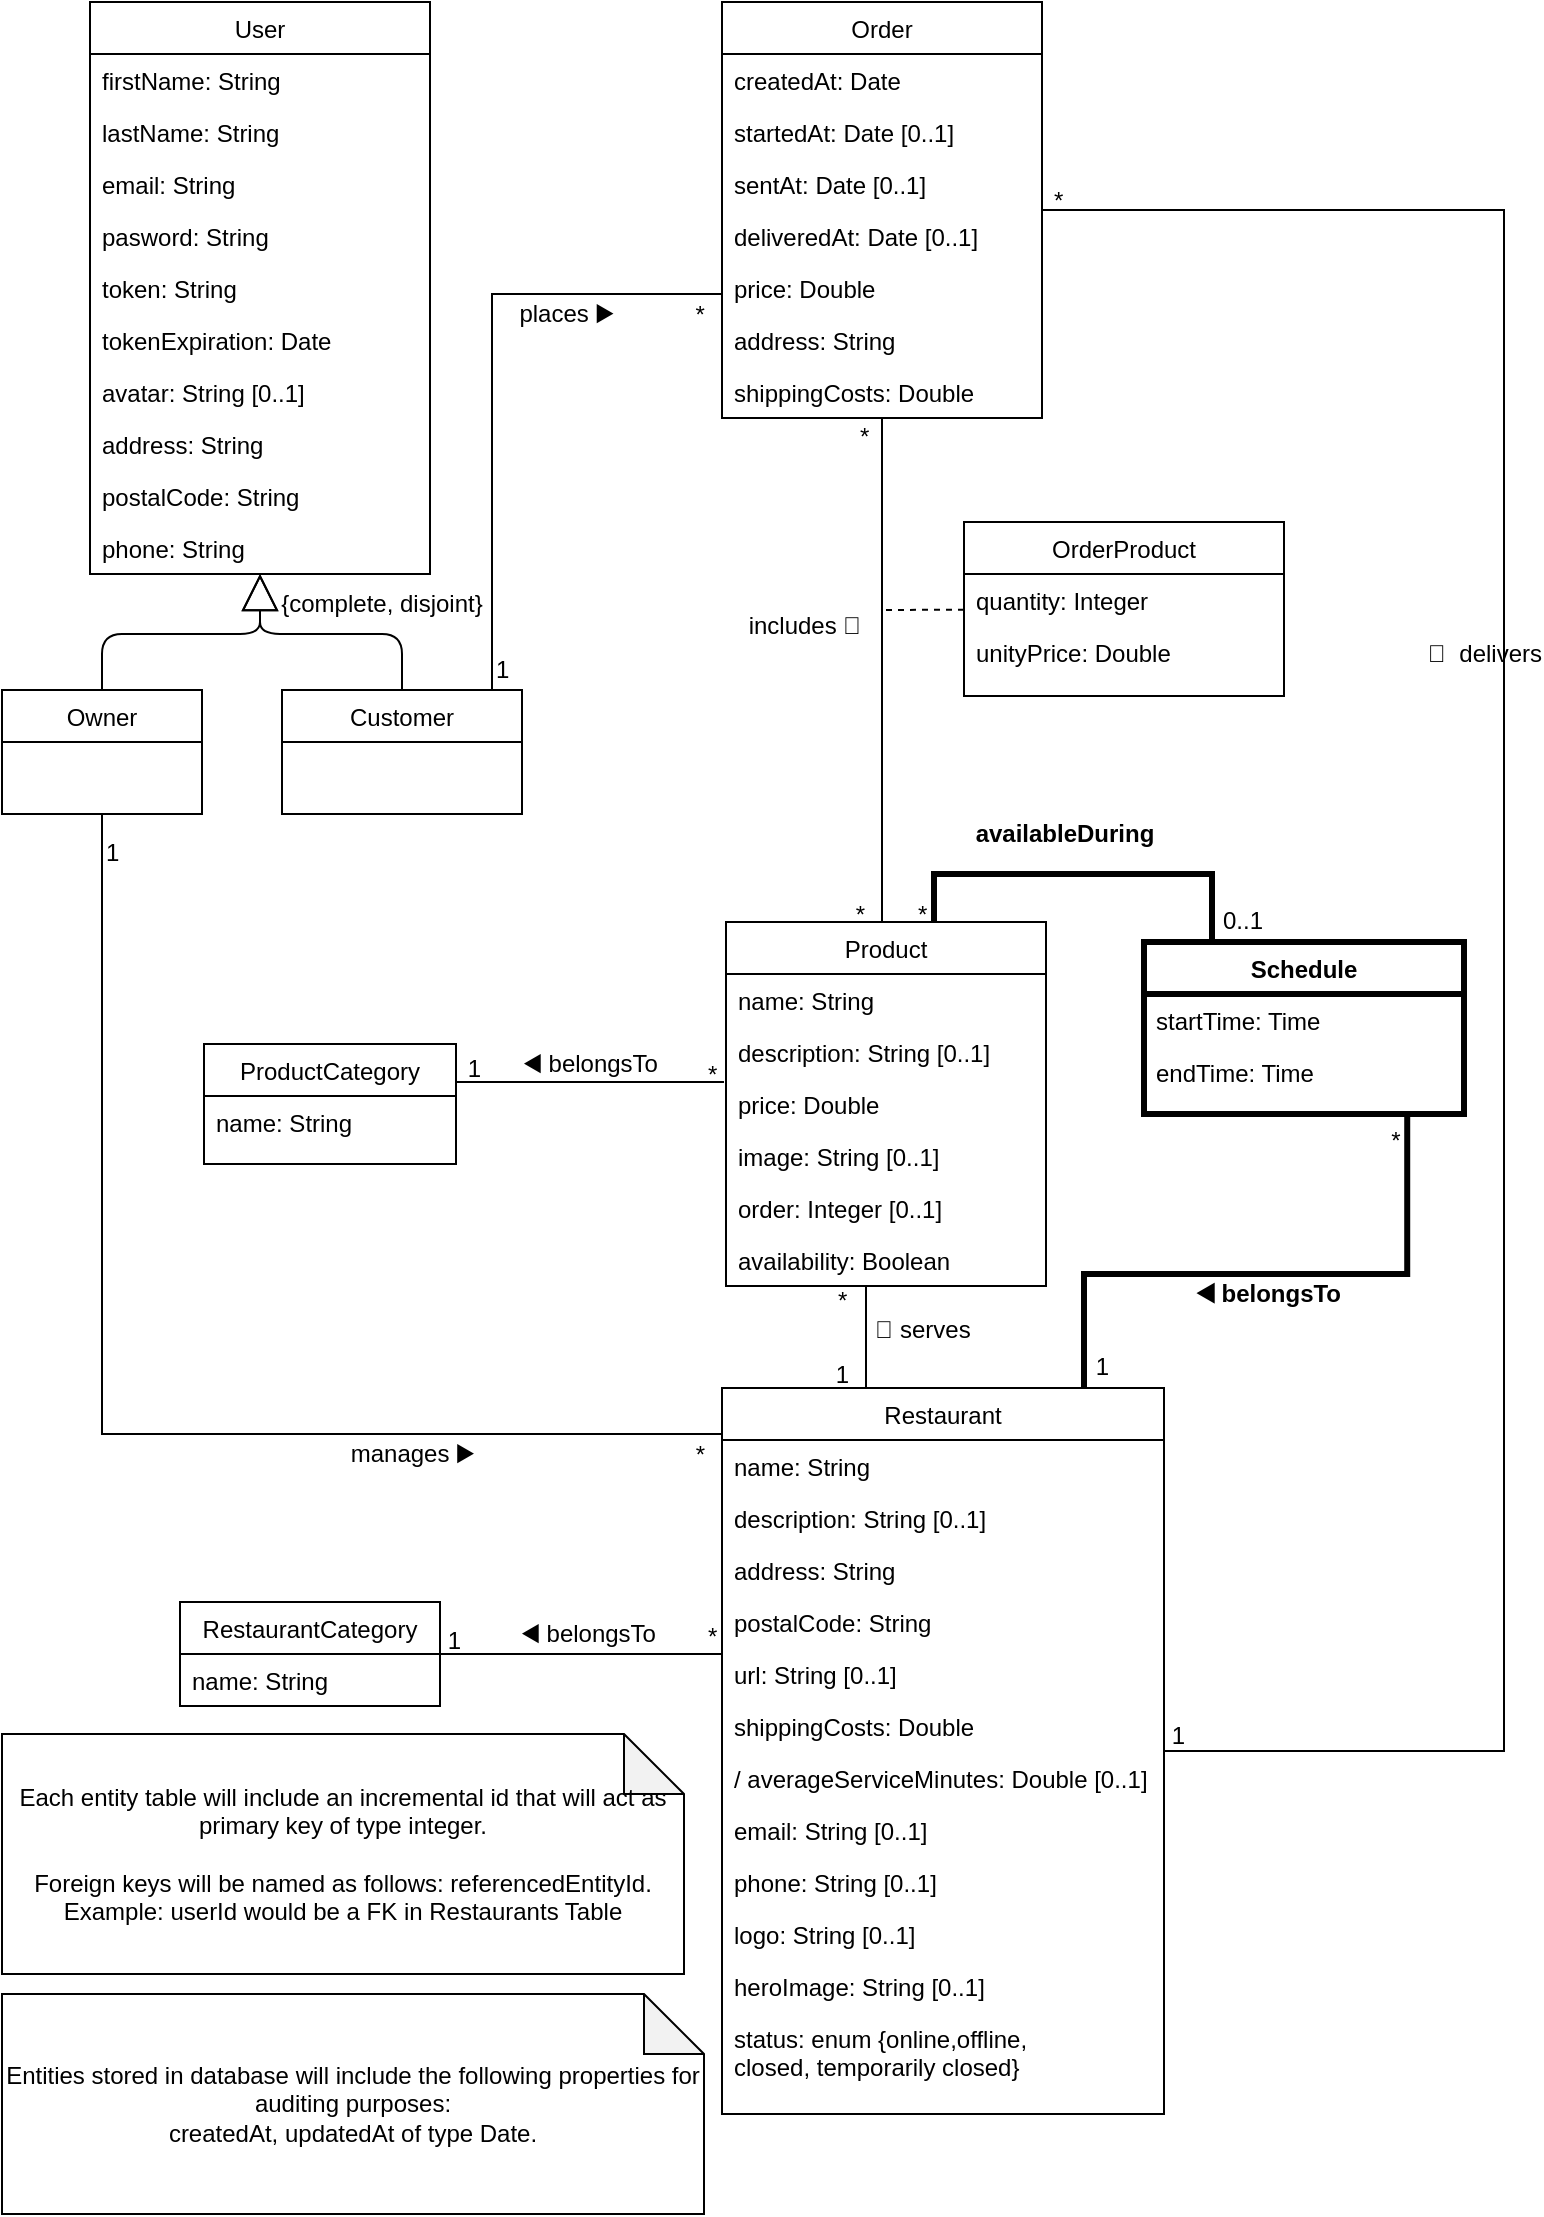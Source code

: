 <mxfile version="24.8.3">
  <diagram id="C5RBs43oDa-KdzZeNtuy" name="Page-1">
    <mxGraphModel dx="1194" dy="528" grid="1" gridSize="10" guides="1" tooltips="1" connect="1" arrows="1" fold="1" page="1" pageScale="1" pageWidth="827" pageHeight="1169" math="0" shadow="0">
      <root>
        <mxCell id="WIyWlLk6GJQsqaUBKTNV-0" />
        <mxCell id="WIyWlLk6GJQsqaUBKTNV-1" parent="WIyWlLk6GJQsqaUBKTNV-0" />
        <mxCell id="zkfFHV4jXpPFQw0GAbJ--0" value="User" style="swimlane;fontStyle=0;align=center;verticalAlign=top;childLayout=stackLayout;horizontal=1;startSize=26;horizontalStack=0;resizeParent=1;resizeLast=0;collapsible=1;marginBottom=0;rounded=0;shadow=0;strokeWidth=1;" parent="WIyWlLk6GJQsqaUBKTNV-1" vertex="1">
          <mxGeometry x="83" y="54" width="170" height="286" as="geometry">
            <mxRectangle x="230" y="140" width="160" height="26" as="alternateBounds" />
          </mxGeometry>
        </mxCell>
        <mxCell id="zkfFHV4jXpPFQw0GAbJ--1" value="firstName: String" style="text;align=left;verticalAlign=top;spacingLeft=4;spacingRight=4;overflow=hidden;rotatable=0;points=[[0,0.5],[1,0.5]];portConstraint=eastwest;" parent="zkfFHV4jXpPFQw0GAbJ--0" vertex="1">
          <mxGeometry y="26" width="170" height="26" as="geometry" />
        </mxCell>
        <mxCell id="zkfFHV4jXpPFQw0GAbJ--2" value="lastName: String" style="text;align=left;verticalAlign=top;spacingLeft=4;spacingRight=4;overflow=hidden;rotatable=0;points=[[0,0.5],[1,0.5]];portConstraint=eastwest;rounded=0;shadow=0;html=0;" parent="zkfFHV4jXpPFQw0GAbJ--0" vertex="1">
          <mxGeometry y="52" width="170" height="26" as="geometry" />
        </mxCell>
        <mxCell id="zkfFHV4jXpPFQw0GAbJ--3" value="email: String" style="text;align=left;verticalAlign=top;spacingLeft=4;spacingRight=4;overflow=hidden;rotatable=0;points=[[0,0.5],[1,0.5]];portConstraint=eastwest;rounded=0;shadow=0;html=0;" parent="zkfFHV4jXpPFQw0GAbJ--0" vertex="1">
          <mxGeometry y="78" width="170" height="26" as="geometry" />
        </mxCell>
        <mxCell id="6q8JbHnt4U3JNs2qN46o-12" value="pasword: String" style="text;align=left;verticalAlign=top;spacingLeft=4;spacingRight=4;overflow=hidden;rotatable=0;points=[[0,0.5],[1,0.5]];portConstraint=eastwest;rounded=0;shadow=0;html=0;" parent="zkfFHV4jXpPFQw0GAbJ--0" vertex="1">
          <mxGeometry y="104" width="170" height="26" as="geometry" />
        </mxCell>
        <mxCell id="6q8JbHnt4U3JNs2qN46o-13" value="token: String" style="text;align=left;verticalAlign=top;spacingLeft=4;spacingRight=4;overflow=hidden;rotatable=0;points=[[0,0.5],[1,0.5]];portConstraint=eastwest;rounded=0;shadow=0;html=0;" parent="zkfFHV4jXpPFQw0GAbJ--0" vertex="1">
          <mxGeometry y="130" width="170" height="26" as="geometry" />
        </mxCell>
        <mxCell id="6q8JbHnt4U3JNs2qN46o-14" value="tokenExpiration: Date" style="text;align=left;verticalAlign=top;spacingLeft=4;spacingRight=4;overflow=hidden;rotatable=0;points=[[0,0.5],[1,0.5]];portConstraint=eastwest;rounded=0;shadow=0;html=0;" parent="zkfFHV4jXpPFQw0GAbJ--0" vertex="1">
          <mxGeometry y="156" width="170" height="26" as="geometry" />
        </mxCell>
        <mxCell id="6q8JbHnt4U3JNs2qN46o-21" value="avatar: String [0..1]" style="text;align=left;verticalAlign=top;spacingLeft=4;spacingRight=4;overflow=hidden;rotatable=0;points=[[0,0.5],[1,0.5]];portConstraint=eastwest;rounded=0;shadow=0;html=0;" parent="zkfFHV4jXpPFQw0GAbJ--0" vertex="1">
          <mxGeometry y="182" width="170" height="26" as="geometry" />
        </mxCell>
        <mxCell id="x9vcFJumMejdOF8a8bEx-2" value="address: String" style="text;align=left;verticalAlign=top;spacingLeft=4;spacingRight=4;overflow=hidden;rotatable=0;points=[[0,0.5],[1,0.5]];portConstraint=eastwest;rounded=0;shadow=0;html=0;" parent="zkfFHV4jXpPFQw0GAbJ--0" vertex="1">
          <mxGeometry y="208" width="170" height="26" as="geometry" />
        </mxCell>
        <mxCell id="x9vcFJumMejdOF8a8bEx-3" value="postalCode: String" style="text;align=left;verticalAlign=top;spacingLeft=4;spacingRight=4;overflow=hidden;rotatable=0;points=[[0,0.5],[1,0.5]];portConstraint=eastwest;rounded=0;shadow=0;html=0;" parent="zkfFHV4jXpPFQw0GAbJ--0" vertex="1">
          <mxGeometry y="234" width="170" height="26" as="geometry" />
        </mxCell>
        <mxCell id="x9vcFJumMejdOF8a8bEx-4" value="phone: String" style="text;align=left;verticalAlign=top;spacingLeft=4;spacingRight=4;overflow=hidden;rotatable=0;points=[[0,0.5],[1,0.5]];portConstraint=eastwest;rounded=0;shadow=0;html=0;" parent="zkfFHV4jXpPFQw0GAbJ--0" vertex="1">
          <mxGeometry y="260" width="170" height="26" as="geometry" />
        </mxCell>
        <mxCell id="zkfFHV4jXpPFQw0GAbJ--6" value="Restaurant" style="swimlane;fontStyle=0;align=center;verticalAlign=top;childLayout=stackLayout;horizontal=1;startSize=26;horizontalStack=0;resizeParent=1;resizeLast=0;collapsible=1;marginBottom=0;rounded=0;shadow=0;strokeWidth=1;" parent="WIyWlLk6GJQsqaUBKTNV-1" vertex="1">
          <mxGeometry x="399" y="747" width="221" height="363" as="geometry">
            <mxRectangle x="130" y="380" width="160" height="26" as="alternateBounds" />
          </mxGeometry>
        </mxCell>
        <mxCell id="zkfFHV4jXpPFQw0GAbJ--7" value="name: String" style="text;align=left;verticalAlign=top;spacingLeft=4;spacingRight=4;overflow=hidden;rotatable=0;points=[[0,0.5],[1,0.5]];portConstraint=eastwest;" parent="zkfFHV4jXpPFQw0GAbJ--6" vertex="1">
          <mxGeometry y="26" width="221" height="26" as="geometry" />
        </mxCell>
        <mxCell id="6q8JbHnt4U3JNs2qN46o-34" value="description: String [0..1]" style="text;align=left;verticalAlign=top;spacingLeft=4;spacingRight=4;overflow=hidden;rotatable=0;points=[[0,0.5],[1,0.5]];portConstraint=eastwest;" parent="zkfFHV4jXpPFQw0GAbJ--6" vertex="1">
          <mxGeometry y="52" width="221" height="26" as="geometry" />
        </mxCell>
        <mxCell id="6q8JbHnt4U3JNs2qN46o-33" value="address: String" style="text;align=left;verticalAlign=top;spacingLeft=4;spacingRight=4;overflow=hidden;rotatable=0;points=[[0,0.5],[1,0.5]];portConstraint=eastwest;" parent="zkfFHV4jXpPFQw0GAbJ--6" vertex="1">
          <mxGeometry y="78" width="221" height="26" as="geometry" />
        </mxCell>
        <mxCell id="6q8JbHnt4U3JNs2qN46o-32" value="postalCode: String" style="text;align=left;verticalAlign=top;spacingLeft=4;spacingRight=4;overflow=hidden;rotatable=0;points=[[0,0.5],[1,0.5]];portConstraint=eastwest;" parent="zkfFHV4jXpPFQw0GAbJ--6" vertex="1">
          <mxGeometry y="104" width="221" height="26" as="geometry" />
        </mxCell>
        <mxCell id="6q8JbHnt4U3JNs2qN46o-31" value="url: String [0..1]" style="text;align=left;verticalAlign=top;spacingLeft=4;spacingRight=4;overflow=hidden;rotatable=0;points=[[0,0.5],[1,0.5]];portConstraint=eastwest;" parent="zkfFHV4jXpPFQw0GAbJ--6" vertex="1">
          <mxGeometry y="130" width="221" height="26" as="geometry" />
        </mxCell>
        <mxCell id="6q8JbHnt4U3JNs2qN46o-30" value="shippingCosts: Double" style="text;align=left;verticalAlign=top;spacingLeft=4;spacingRight=4;overflow=hidden;rotatable=0;points=[[0,0.5],[1,0.5]];portConstraint=eastwest;" parent="zkfFHV4jXpPFQw0GAbJ--6" vertex="1">
          <mxGeometry y="156" width="221" height="26" as="geometry" />
        </mxCell>
        <mxCell id="6q8JbHnt4U3JNs2qN46o-29" value="/ averageServiceMinutes: Double [0..1]" style="text;align=left;verticalAlign=top;spacingLeft=4;spacingRight=4;overflow=hidden;rotatable=0;points=[[0,0.5],[1,0.5]];portConstraint=eastwest;" parent="zkfFHV4jXpPFQw0GAbJ--6" vertex="1">
          <mxGeometry y="182" width="221" height="26" as="geometry" />
        </mxCell>
        <mxCell id="6q8JbHnt4U3JNs2qN46o-28" value="email: String [0..1]" style="text;align=left;verticalAlign=top;spacingLeft=4;spacingRight=4;overflow=hidden;rotatable=0;points=[[0,0.5],[1,0.5]];portConstraint=eastwest;" parent="zkfFHV4jXpPFQw0GAbJ--6" vertex="1">
          <mxGeometry y="208" width="221" height="26" as="geometry" />
        </mxCell>
        <mxCell id="6q8JbHnt4U3JNs2qN46o-27" value="phone: String [0..1]" style="text;align=left;verticalAlign=top;spacingLeft=4;spacingRight=4;overflow=hidden;rotatable=0;points=[[0,0.5],[1,0.5]];portConstraint=eastwest;" parent="zkfFHV4jXpPFQw0GAbJ--6" vertex="1">
          <mxGeometry y="234" width="221" height="26" as="geometry" />
        </mxCell>
        <mxCell id="6q8JbHnt4U3JNs2qN46o-26" value="logo: String [0..1]" style="text;align=left;verticalAlign=top;spacingLeft=4;spacingRight=4;overflow=hidden;rotatable=0;points=[[0,0.5],[1,0.5]];portConstraint=eastwest;" parent="zkfFHV4jXpPFQw0GAbJ--6" vertex="1">
          <mxGeometry y="260" width="221" height="26" as="geometry" />
        </mxCell>
        <mxCell id="6q8JbHnt4U3JNs2qN46o-40" value="heroImage: String [0..1]" style="text;align=left;verticalAlign=top;spacingLeft=4;spacingRight=4;overflow=hidden;rotatable=0;points=[[0,0.5],[1,0.5]];portConstraint=eastwest;" parent="zkfFHV4jXpPFQw0GAbJ--6" vertex="1">
          <mxGeometry y="286" width="221" height="26" as="geometry" />
        </mxCell>
        <mxCell id="6q8JbHnt4U3JNs2qN46o-39" value="status: enum {online,offline,&#xa;closed, temporarily closed}" style="text;align=left;verticalAlign=top;spacingLeft=4;spacingRight=4;overflow=hidden;rotatable=0;points=[[0,0.5],[1,0.5]];portConstraint=eastwest;" parent="zkfFHV4jXpPFQw0GAbJ--6" vertex="1">
          <mxGeometry y="312" width="221" height="38" as="geometry" />
        </mxCell>
        <mxCell id="zkfFHV4jXpPFQw0GAbJ--13" value="Product" style="swimlane;fontStyle=0;align=center;verticalAlign=top;childLayout=stackLayout;horizontal=1;startSize=26;horizontalStack=0;resizeParent=1;resizeLast=0;collapsible=1;marginBottom=0;rounded=0;shadow=0;strokeWidth=1;" parent="WIyWlLk6GJQsqaUBKTNV-1" vertex="1">
          <mxGeometry x="401" y="514" width="160" height="182" as="geometry">
            <mxRectangle x="340" y="380" width="170" height="26" as="alternateBounds" />
          </mxGeometry>
        </mxCell>
        <mxCell id="zkfFHV4jXpPFQw0GAbJ--14" value="name: String" style="text;align=left;verticalAlign=top;spacingLeft=4;spacingRight=4;overflow=hidden;rotatable=0;points=[[0,0.5],[1,0.5]];portConstraint=eastwest;" parent="zkfFHV4jXpPFQw0GAbJ--13" vertex="1">
          <mxGeometry y="26" width="160" height="26" as="geometry" />
        </mxCell>
        <mxCell id="6q8JbHnt4U3JNs2qN46o-46" value="description: String [0..1]" style="text;align=left;verticalAlign=top;spacingLeft=4;spacingRight=4;overflow=hidden;rotatable=0;points=[[0,0.5],[1,0.5]];portConstraint=eastwest;" parent="zkfFHV4jXpPFQw0GAbJ--13" vertex="1">
          <mxGeometry y="52" width="160" height="26" as="geometry" />
        </mxCell>
        <mxCell id="6q8JbHnt4U3JNs2qN46o-45" value="price: Double" style="text;align=left;verticalAlign=top;spacingLeft=4;spacingRight=4;overflow=hidden;rotatable=0;points=[[0,0.5],[1,0.5]];portConstraint=eastwest;" parent="zkfFHV4jXpPFQw0GAbJ--13" vertex="1">
          <mxGeometry y="78" width="160" height="26" as="geometry" />
        </mxCell>
        <mxCell id="6q8JbHnt4U3JNs2qN46o-44" value="image: String [0..1]" style="text;align=left;verticalAlign=top;spacingLeft=4;spacingRight=4;overflow=hidden;rotatable=0;points=[[0,0.5],[1,0.5]];portConstraint=eastwest;" parent="zkfFHV4jXpPFQw0GAbJ--13" vertex="1">
          <mxGeometry y="104" width="160" height="26" as="geometry" />
        </mxCell>
        <mxCell id="6q8JbHnt4U3JNs2qN46o-43" value="order: Integer [0..1]" style="text;align=left;verticalAlign=top;spacingLeft=4;spacingRight=4;overflow=hidden;rotatable=0;points=[[0,0.5],[1,0.5]];portConstraint=eastwest;" parent="zkfFHV4jXpPFQw0GAbJ--13" vertex="1">
          <mxGeometry y="130" width="160" height="26" as="geometry" />
        </mxCell>
        <mxCell id="6q8JbHnt4U3JNs2qN46o-42" value="availability: Boolean" style="text;align=left;verticalAlign=top;spacingLeft=4;spacingRight=4;overflow=hidden;rotatable=0;points=[[0,0.5],[1,0.5]];portConstraint=eastwest;" parent="zkfFHV4jXpPFQw0GAbJ--13" vertex="1">
          <mxGeometry y="156" width="160" height="26" as="geometry" />
        </mxCell>
        <mxCell id="zkfFHV4jXpPFQw0GAbJ--17" value="Order" style="swimlane;fontStyle=0;align=center;verticalAlign=top;childLayout=stackLayout;horizontal=1;startSize=26;horizontalStack=0;resizeParent=1;resizeLast=0;collapsible=1;marginBottom=0;rounded=0;shadow=0;strokeWidth=1;" parent="WIyWlLk6GJQsqaUBKTNV-1" vertex="1">
          <mxGeometry x="399" y="54" width="160" height="208" as="geometry">
            <mxRectangle x="550" y="140" width="160" height="26" as="alternateBounds" />
          </mxGeometry>
        </mxCell>
        <mxCell id="zkfFHV4jXpPFQw0GAbJ--18" value="createdAt: Date" style="text;align=left;verticalAlign=top;spacingLeft=4;spacingRight=4;overflow=hidden;rotatable=0;points=[[0,0.5],[1,0.5]];portConstraint=eastwest;" parent="zkfFHV4jXpPFQw0GAbJ--17" vertex="1">
          <mxGeometry y="26" width="160" height="26" as="geometry" />
        </mxCell>
        <mxCell id="x9vcFJumMejdOF8a8bEx-6" value="startedAt: Date [0..1]" style="text;align=left;verticalAlign=top;spacingLeft=4;spacingRight=4;overflow=hidden;rotatable=0;points=[[0,0.5],[1,0.5]];portConstraint=eastwest;" parent="zkfFHV4jXpPFQw0GAbJ--17" vertex="1">
          <mxGeometry y="52" width="160" height="26" as="geometry" />
        </mxCell>
        <mxCell id="zkfFHV4jXpPFQw0GAbJ--19" value="sentAt: Date [0..1]" style="text;align=left;verticalAlign=top;spacingLeft=4;spacingRight=4;overflow=hidden;rotatable=0;points=[[0,0.5],[1,0.5]];portConstraint=eastwest;rounded=0;shadow=0;html=0;" parent="zkfFHV4jXpPFQw0GAbJ--17" vertex="1">
          <mxGeometry y="78" width="160" height="26" as="geometry" />
        </mxCell>
        <mxCell id="zkfFHV4jXpPFQw0GAbJ--20" value="deliveredAt: Date [0..1]" style="text;align=left;verticalAlign=top;spacingLeft=4;spacingRight=4;overflow=hidden;rotatable=0;points=[[0,0.5],[1,0.5]];portConstraint=eastwest;rounded=0;shadow=0;html=0;" parent="zkfFHV4jXpPFQw0GAbJ--17" vertex="1">
          <mxGeometry y="104" width="160" height="26" as="geometry" />
        </mxCell>
        <mxCell id="zkfFHV4jXpPFQw0GAbJ--21" value="price: Double" style="text;align=left;verticalAlign=top;spacingLeft=4;spacingRight=4;overflow=hidden;rotatable=0;points=[[0,0.5],[1,0.5]];portConstraint=eastwest;rounded=0;shadow=0;html=0;" parent="zkfFHV4jXpPFQw0GAbJ--17" vertex="1">
          <mxGeometry y="130" width="160" height="26" as="geometry" />
        </mxCell>
        <mxCell id="zkfFHV4jXpPFQw0GAbJ--22" value="address: String" style="text;align=left;verticalAlign=top;spacingLeft=4;spacingRight=4;overflow=hidden;rotatable=0;points=[[0,0.5],[1,0.5]];portConstraint=eastwest;rounded=0;shadow=0;html=0;" parent="zkfFHV4jXpPFQw0GAbJ--17" vertex="1">
          <mxGeometry y="156" width="160" height="26" as="geometry" />
        </mxCell>
        <mxCell id="6q8JbHnt4U3JNs2qN46o-47" value="shippingCosts: Double" style="text;align=left;verticalAlign=top;spacingLeft=4;spacingRight=4;overflow=hidden;rotatable=0;points=[[0,0.5],[1,0.5]];portConstraint=eastwest;rounded=0;shadow=0;html=0;" parent="zkfFHV4jXpPFQw0GAbJ--17" vertex="1">
          <mxGeometry y="182" width="160" height="26" as="geometry" />
        </mxCell>
        <mxCell id="zkfFHV4jXpPFQw0GAbJ--26" value="" style="endArrow=none;shadow=0;strokeWidth=1;rounded=0;endFill=0;edgeStyle=elbowEdgeStyle;elbow=vertical;exitX=0.875;exitY=-0.007;exitDx=0;exitDy=0;exitPerimeter=0;" parent="WIyWlLk6GJQsqaUBKTNV-1" source="6q8JbHnt4U3JNs2qN46o-23" target="zkfFHV4jXpPFQw0GAbJ--17" edge="1">
          <mxGeometry x="0.5" y="41" relative="1" as="geometry">
            <mxPoint x="430" y="226" as="sourcePoint" />
            <mxPoint x="590" y="226" as="targetPoint" />
            <mxPoint x="-40" y="32" as="offset" />
            <Array as="points">
              <mxPoint x="350" y="200" />
              <mxPoint x="540" y="284" />
              <mxPoint x="500" y="384" />
            </Array>
          </mxGeometry>
        </mxCell>
        <mxCell id="zkfFHV4jXpPFQw0GAbJ--27" value="1" style="resizable=0;align=left;verticalAlign=bottom;labelBackgroundColor=none;fontSize=12;" parent="zkfFHV4jXpPFQw0GAbJ--26" connectable="0" vertex="1">
          <mxGeometry x="-1" relative="1" as="geometry">
            <mxPoint y="-1" as="offset" />
          </mxGeometry>
        </mxCell>
        <mxCell id="zkfFHV4jXpPFQw0GAbJ--28" value="*" style="resizable=0;align=right;verticalAlign=bottom;labelBackgroundColor=none;fontSize=12;" parent="zkfFHV4jXpPFQw0GAbJ--26" connectable="0" vertex="1">
          <mxGeometry x="1" relative="1" as="geometry">
            <mxPoint x="-7" y="19" as="offset" />
          </mxGeometry>
        </mxCell>
        <mxCell id="zkfFHV4jXpPFQw0GAbJ--29" value="places ▶️" style="text;html=1;resizable=0;points=[];;align=center;verticalAlign=middle;labelBackgroundColor=none;rounded=0;shadow=0;strokeWidth=1;fontSize=12;" parent="zkfFHV4jXpPFQw0GAbJ--26" vertex="1" connectable="0">
          <mxGeometry x="0.5" y="49" relative="1" as="geometry">
            <mxPoint y="59" as="offset" />
          </mxGeometry>
        </mxCell>
        <mxCell id="6q8JbHnt4U3JNs2qN46o-0" value="RestaurantCategory" style="swimlane;fontStyle=0;align=center;verticalAlign=top;childLayout=stackLayout;horizontal=1;startSize=26;horizontalStack=0;resizeParent=1;resizeLast=0;collapsible=1;marginBottom=0;rounded=0;shadow=0;strokeWidth=1;" parent="WIyWlLk6GJQsqaUBKTNV-1" vertex="1">
          <mxGeometry x="128" y="854" width="130" height="52" as="geometry">
            <mxRectangle x="780" y="700" width="160" height="26" as="alternateBounds" />
          </mxGeometry>
        </mxCell>
        <mxCell id="6q8JbHnt4U3JNs2qN46o-1" value="name: String" style="text;align=left;verticalAlign=top;spacingLeft=4;spacingRight=4;overflow=hidden;rotatable=0;points=[[0,0.5],[1,0.5]];portConstraint=eastwest;" parent="6q8JbHnt4U3JNs2qN46o-0" vertex="1">
          <mxGeometry y="26" width="130" height="26" as="geometry" />
        </mxCell>
        <mxCell id="6q8JbHnt4U3JNs2qN46o-6" value="Owner" style="swimlane;fontStyle=0;align=center;verticalAlign=top;childLayout=stackLayout;horizontal=1;startSize=26;horizontalStack=0;resizeParent=1;resizeLast=0;collapsible=1;marginBottom=0;rounded=0;shadow=0;strokeWidth=1;" parent="WIyWlLk6GJQsqaUBKTNV-1" vertex="1">
          <mxGeometry x="39" y="398" width="100" height="62" as="geometry">
            <mxRectangle x="130" y="380" width="160" height="26" as="alternateBounds" />
          </mxGeometry>
        </mxCell>
        <mxCell id="6q8JbHnt4U3JNs2qN46o-22" value="" style="endArrow=block;endSize=16;endFill=0;html=1;entryX=0.5;entryY=1;entryDx=0;entryDy=0;exitX=0.5;exitY=0;exitDx=0;exitDy=0;" parent="WIyWlLk6GJQsqaUBKTNV-1" source="6q8JbHnt4U3JNs2qN46o-6" target="zkfFHV4jXpPFQw0GAbJ--0" edge="1">
          <mxGeometry x="0.324" y="-77" width="160" relative="1" as="geometry">
            <mxPoint x="228" y="414" as="sourcePoint" />
            <mxPoint x="613" y="614" as="targetPoint" />
            <mxPoint as="offset" />
            <Array as="points">
              <mxPoint x="89" y="370" />
              <mxPoint x="168" y="370" />
            </Array>
          </mxGeometry>
        </mxCell>
        <mxCell id="6q8JbHnt4U3JNs2qN46o-23" value="Customer" style="swimlane;fontStyle=0;align=center;verticalAlign=top;childLayout=stackLayout;horizontal=1;startSize=26;horizontalStack=0;resizeParent=1;resizeLast=0;collapsible=1;marginBottom=0;rounded=0;shadow=0;strokeWidth=1;" parent="WIyWlLk6GJQsqaUBKTNV-1" vertex="1">
          <mxGeometry x="179" y="398" width="120" height="62" as="geometry">
            <mxRectangle x="130" y="380" width="160" height="26" as="alternateBounds" />
          </mxGeometry>
        </mxCell>
        <mxCell id="6q8JbHnt4U3JNs2qN46o-25" value="" style="endArrow=block;endSize=16;endFill=0;html=1;exitX=0.5;exitY=0;exitDx=0;exitDy=0;" parent="WIyWlLk6GJQsqaUBKTNV-1" source="6q8JbHnt4U3JNs2qN46o-23" target="zkfFHV4jXpPFQw0GAbJ--0" edge="1">
          <mxGeometry x="0.324" y="-77" width="160" relative="1" as="geometry">
            <mxPoint x="319" y="364" as="sourcePoint" />
            <mxPoint x="227.182" y="264" as="targetPoint" />
            <mxPoint as="offset" />
            <Array as="points">
              <mxPoint x="239" y="370" />
              <mxPoint x="168" y="370" />
            </Array>
          </mxGeometry>
        </mxCell>
        <mxCell id="q-bYjabOSUYXS_6aIOuz-0" value="ProductCategory" style="swimlane;fontStyle=0;align=center;verticalAlign=top;childLayout=stackLayout;horizontal=1;startSize=26;horizontalStack=0;resizeParent=1;resizeLast=0;collapsible=1;marginBottom=0;rounded=0;shadow=0;strokeWidth=1;" parent="WIyWlLk6GJQsqaUBKTNV-1" vertex="1">
          <mxGeometry x="140" y="575" width="126" height="60" as="geometry">
            <mxRectangle x="130" y="380" width="160" height="26" as="alternateBounds" />
          </mxGeometry>
        </mxCell>
        <mxCell id="q-bYjabOSUYXS_6aIOuz-1" value="name: String" style="text;align=left;verticalAlign=top;spacingLeft=4;spacingRight=4;overflow=hidden;rotatable=0;points=[[0,0.5],[1,0.5]];portConstraint=eastwest;" parent="q-bYjabOSUYXS_6aIOuz-0" vertex="1">
          <mxGeometry y="26" width="126" height="26" as="geometry" />
        </mxCell>
        <mxCell id="q-bYjabOSUYXS_6aIOuz-2" value="" style="endArrow=none;shadow=0;strokeWidth=1;rounded=0;endFill=0;edgeStyle=elbowEdgeStyle;elbow=vertical;" parent="WIyWlLk6GJQsqaUBKTNV-1" source="zkfFHV4jXpPFQw0GAbJ--17" target="zkfFHV4jXpPFQw0GAbJ--13" edge="1">
          <mxGeometry x="0.5" y="41" relative="1" as="geometry">
            <mxPoint x="539" y="84" as="sourcePoint" />
            <mxPoint x="657" y="319" as="targetPoint" />
            <mxPoint x="-40" y="32" as="offset" />
            <Array as="points">
              <mxPoint x="469" y="254" />
              <mxPoint x="609" y="154" />
              <mxPoint x="599" y="104" />
              <mxPoint x="609" y="134" />
              <mxPoint x="629" y="154" />
              <mxPoint x="629" y="64" />
              <mxPoint x="599" y="419" />
            </Array>
          </mxGeometry>
        </mxCell>
        <mxCell id="q-bYjabOSUYXS_6aIOuz-3" value="*" style="resizable=0;align=left;verticalAlign=bottom;labelBackgroundColor=none;fontSize=12;" parent="q-bYjabOSUYXS_6aIOuz-2" connectable="0" vertex="1">
          <mxGeometry x="-1" relative="1" as="geometry">
            <mxPoint x="-13" y="18" as="offset" />
          </mxGeometry>
        </mxCell>
        <mxCell id="q-bYjabOSUYXS_6aIOuz-4" value="*" style="resizable=0;align=right;verticalAlign=bottom;labelBackgroundColor=none;fontSize=12;" parent="q-bYjabOSUYXS_6aIOuz-2" connectable="0" vertex="1">
          <mxGeometry x="1" relative="1" as="geometry">
            <mxPoint x="-7" y="5" as="offset" />
          </mxGeometry>
        </mxCell>
        <mxCell id="q-bYjabOSUYXS_6aIOuz-5" value="includes 🔽" style="text;html=1;resizable=0;points=[];;align=center;verticalAlign=middle;labelBackgroundColor=none;rounded=0;shadow=0;strokeWidth=1;fontSize=12;" parent="q-bYjabOSUYXS_6aIOuz-2" vertex="1" connectable="0">
          <mxGeometry x="0.5" y="49" relative="1" as="geometry">
            <mxPoint x="-88" y="-85" as="offset" />
          </mxGeometry>
        </mxCell>
        <mxCell id="q-bYjabOSUYXS_6aIOuz-6" value="" style="endArrow=none;dashed=1;html=1;rounded=0;" parent="WIyWlLk6GJQsqaUBKTNV-1" source="q-bYjabOSUYXS_6aIOuz-7" edge="1">
          <mxGeometry width="50" height="50" relative="1" as="geometry">
            <mxPoint x="629" y="354" as="sourcePoint" />
            <mxPoint x="480" y="358" as="targetPoint" />
          </mxGeometry>
        </mxCell>
        <mxCell id="q-bYjabOSUYXS_6aIOuz-7" value="OrderProduct" style="swimlane;fontStyle=0;align=center;verticalAlign=top;childLayout=stackLayout;horizontal=1;startSize=26;horizontalStack=0;resizeParent=1;resizeLast=0;collapsible=1;marginBottom=0;rounded=0;shadow=0;strokeWidth=1;" parent="WIyWlLk6GJQsqaUBKTNV-1" vertex="1">
          <mxGeometry x="520" y="314" width="160" height="87" as="geometry">
            <mxRectangle x="340" y="380" width="170" height="26" as="alternateBounds" />
          </mxGeometry>
        </mxCell>
        <mxCell id="q-bYjabOSUYXS_6aIOuz-8" value="quantity: Integer" style="text;align=left;verticalAlign=top;spacingLeft=4;spacingRight=4;overflow=hidden;rotatable=0;points=[[0,0.5],[1,0.5]];portConstraint=eastwest;" parent="q-bYjabOSUYXS_6aIOuz-7" vertex="1">
          <mxGeometry y="26" width="160" height="26" as="geometry" />
        </mxCell>
        <mxCell id="q-bYjabOSUYXS_6aIOuz-9" value="unityPrice: Double" style="text;align=left;verticalAlign=top;spacingLeft=4;spacingRight=4;overflow=hidden;rotatable=0;points=[[0,0.5],[1,0.5]];portConstraint=eastwest;" parent="q-bYjabOSUYXS_6aIOuz-7" vertex="1">
          <mxGeometry y="52" width="160" height="26" as="geometry" />
        </mxCell>
        <mxCell id="q-bYjabOSUYXS_6aIOuz-14" value="" style="endArrow=none;shadow=0;strokeWidth=1;rounded=0;endFill=0;edgeStyle=elbowEdgeStyle;elbow=vertical;" parent="WIyWlLk6GJQsqaUBKTNV-1" source="zkfFHV4jXpPFQw0GAbJ--13" target="zkfFHV4jXpPFQw0GAbJ--6" edge="1">
          <mxGeometry x="0.5" y="41" relative="1" as="geometry">
            <mxPoint x="801" y="747" as="sourcePoint" />
            <mxPoint x="929" y="527" as="targetPoint" />
            <mxPoint x="-40" y="32" as="offset" />
            <Array as="points">
              <mxPoint x="471" y="717" />
              <mxPoint x="851" y="447" />
              <mxPoint x="911" y="527" />
              <mxPoint x="871" y="627" />
            </Array>
          </mxGeometry>
        </mxCell>
        <mxCell id="q-bYjabOSUYXS_6aIOuz-15" value="*" style="resizable=0;align=left;verticalAlign=bottom;labelBackgroundColor=none;fontSize=12;" parent="q-bYjabOSUYXS_6aIOuz-14" connectable="0" vertex="1">
          <mxGeometry x="-1" relative="1" as="geometry">
            <mxPoint x="-16" y="16" as="offset" />
          </mxGeometry>
        </mxCell>
        <mxCell id="q-bYjabOSUYXS_6aIOuz-16" value="1" style="resizable=0;align=right;verticalAlign=bottom;labelBackgroundColor=none;fontSize=12;" parent="q-bYjabOSUYXS_6aIOuz-14" connectable="0" vertex="1">
          <mxGeometry x="1" relative="1" as="geometry">
            <mxPoint x="-7" y="2" as="offset" />
          </mxGeometry>
        </mxCell>
        <mxCell id="q-bYjabOSUYXS_6aIOuz-17" value="🔼 serves" style="text;html=1;resizable=0;points=[];;align=center;verticalAlign=middle;labelBackgroundColor=none;rounded=0;shadow=0;strokeWidth=1;fontSize=12;" parent="q-bYjabOSUYXS_6aIOuz-14" vertex="1" connectable="0">
          <mxGeometry x="0.5" y="49" relative="1" as="geometry">
            <mxPoint x="-21" y="-17" as="offset" />
          </mxGeometry>
        </mxCell>
        <mxCell id="q-bYjabOSUYXS_6aIOuz-18" value="" style="endArrow=none;shadow=0;strokeWidth=1;rounded=0;endFill=0;edgeStyle=elbowEdgeStyle;elbow=vertical;" parent="WIyWlLk6GJQsqaUBKTNV-1" source="zkfFHV4jXpPFQw0GAbJ--17" target="zkfFHV4jXpPFQw0GAbJ--6" edge="1">
          <mxGeometry x="0.5" y="41" relative="1" as="geometry">
            <mxPoint x="609" y="224" as="sourcePoint" />
            <mxPoint x="737" y="4" as="targetPoint" />
            <mxPoint x="-40" y="32" as="offset" />
            <Array as="points">
              <mxPoint x="790" y="540" />
              <mxPoint x="820" y="404" />
              <mxPoint x="869" y="364" />
              <mxPoint x="799" y="344" />
              <mxPoint x="749" y="704" />
              <mxPoint x="709" y="714" />
              <mxPoint x="719" y="4" />
              <mxPoint x="679" y="104" />
            </Array>
          </mxGeometry>
        </mxCell>
        <mxCell id="q-bYjabOSUYXS_6aIOuz-19" value="*" style="resizable=0;align=left;verticalAlign=bottom;labelBackgroundColor=none;fontSize=12;" parent="q-bYjabOSUYXS_6aIOuz-18" connectable="0" vertex="1">
          <mxGeometry x="-1" relative="1" as="geometry">
            <mxPoint x="4" y="4" as="offset" />
          </mxGeometry>
        </mxCell>
        <mxCell id="q-bYjabOSUYXS_6aIOuz-20" value="1" style="resizable=0;align=right;verticalAlign=bottom;labelBackgroundColor=none;fontSize=12;" parent="q-bYjabOSUYXS_6aIOuz-18" connectable="0" vertex="1">
          <mxGeometry x="1" relative="1" as="geometry">
            <mxPoint x="12" y="1" as="offset" />
          </mxGeometry>
        </mxCell>
        <mxCell id="q-bYjabOSUYXS_6aIOuz-21" value="🔼&amp;nbsp; delivers" style="text;html=1;resizable=0;points=[];;align=center;verticalAlign=middle;labelBackgroundColor=none;rounded=0;shadow=0;strokeWidth=1;fontSize=12;" parent="q-bYjabOSUYXS_6aIOuz-18" vertex="1" connectable="0">
          <mxGeometry x="0.5" y="49" relative="1" as="geometry">
            <mxPoint x="-59" y="-426" as="offset" />
          </mxGeometry>
        </mxCell>
        <mxCell id="q-bYjabOSUYXS_6aIOuz-26" value="" style="endArrow=none;shadow=0;strokeWidth=1;rounded=0;endFill=0;edgeStyle=elbowEdgeStyle;elbow=vertical;" parent="WIyWlLk6GJQsqaUBKTNV-1" target="q-bYjabOSUYXS_6aIOuz-0" edge="1">
          <mxGeometry x="0.5" y="41" relative="1" as="geometry">
            <mxPoint x="400" y="594" as="sourcePoint" />
            <mxPoint x="629" y="670" as="targetPoint" />
            <mxPoint x="-40" y="32" as="offset" />
            <Array as="points">
              <mxPoint x="320" y="594" />
              <mxPoint x="380" y="472" />
              <mxPoint x="390" y="494" />
              <mxPoint x="420" y="574" />
              <mxPoint x="330" y="604" />
              <mxPoint x="310" y="594" />
              <mxPoint x="609" y="524" />
              <mxPoint x="499" y="474" />
              <mxPoint x="1009" y="370" />
              <mxPoint x="1069" y="450" />
              <mxPoint x="1029" y="550" />
            </Array>
          </mxGeometry>
        </mxCell>
        <mxCell id="q-bYjabOSUYXS_6aIOuz-27" value="*" style="resizable=0;align=left;verticalAlign=bottom;labelBackgroundColor=none;fontSize=12;" parent="q-bYjabOSUYXS_6aIOuz-26" connectable="0" vertex="1">
          <mxGeometry x="-1" relative="1" as="geometry">
            <mxPoint x="-10" y="5" as="offset" />
          </mxGeometry>
        </mxCell>
        <mxCell id="q-bYjabOSUYXS_6aIOuz-28" value="1" style="resizable=0;align=right;verticalAlign=bottom;labelBackgroundColor=none;fontSize=12;" parent="q-bYjabOSUYXS_6aIOuz-26" connectable="0" vertex="1">
          <mxGeometry x="1" relative="1" as="geometry">
            <mxPoint x="14" y="2" as="offset" />
          </mxGeometry>
        </mxCell>
        <mxCell id="q-bYjabOSUYXS_6aIOuz-29" value="&amp;nbsp;◀️ belongsTo" style="text;html=1;resizable=0;points=[];;align=center;verticalAlign=middle;labelBackgroundColor=none;rounded=0;shadow=0;strokeWidth=1;fontSize=12;" parent="q-bYjabOSUYXS_6aIOuz-26" vertex="1" connectable="0">
          <mxGeometry x="0.5" y="49" relative="1" as="geometry">
            <mxPoint x="31" y="-58" as="offset" />
          </mxGeometry>
        </mxCell>
        <mxCell id="q-bYjabOSUYXS_6aIOuz-30" value="" style="endArrow=none;shadow=0;strokeWidth=1;rounded=0;endFill=0;edgeStyle=elbowEdgeStyle;elbow=vertical;" parent="WIyWlLk6GJQsqaUBKTNV-1" source="zkfFHV4jXpPFQw0GAbJ--6" target="6q8JbHnt4U3JNs2qN46o-0" edge="1">
          <mxGeometry x="0.5" y="41" relative="1" as="geometry">
            <mxPoint x="585" y="764" as="sourcePoint" />
            <mxPoint x="679" y="764" as="targetPoint" />
            <mxPoint x="-40" y="32" as="offset" />
            <Array as="points">
              <mxPoint x="310" y="880" />
              <mxPoint x="280" y="804" />
              <mxPoint x="320" y="784" />
              <mxPoint x="525" y="714" />
              <mxPoint x="1035" y="610" />
              <mxPoint x="1095" y="690" />
              <mxPoint x="1055" y="790" />
            </Array>
          </mxGeometry>
        </mxCell>
        <mxCell id="q-bYjabOSUYXS_6aIOuz-31" value="*" style="resizable=0;align=left;verticalAlign=bottom;labelBackgroundColor=none;fontSize=12;" parent="q-bYjabOSUYXS_6aIOuz-30" connectable="0" vertex="1">
          <mxGeometry x="-1" relative="1" as="geometry">
            <mxPoint x="-9" as="offset" />
          </mxGeometry>
        </mxCell>
        <mxCell id="q-bYjabOSUYXS_6aIOuz-32" value="1" style="resizable=0;align=right;verticalAlign=bottom;labelBackgroundColor=none;fontSize=12;" parent="q-bYjabOSUYXS_6aIOuz-30" connectable="0" vertex="1">
          <mxGeometry x="1" relative="1" as="geometry">
            <mxPoint x="12" y="2" as="offset" />
          </mxGeometry>
        </mxCell>
        <mxCell id="q-bYjabOSUYXS_6aIOuz-33" value="&amp;nbsp;◀️ belongsTo" style="text;html=1;resizable=0;points=[];;align=center;verticalAlign=middle;labelBackgroundColor=none;rounded=0;shadow=0;strokeWidth=1;fontSize=12;" parent="q-bYjabOSUYXS_6aIOuz-30" vertex="1" connectable="0">
          <mxGeometry x="0.5" y="49" relative="1" as="geometry">
            <mxPoint x="37" y="-59" as="offset" />
          </mxGeometry>
        </mxCell>
        <mxCell id="q-bYjabOSUYXS_6aIOuz-40" value="" style="endArrow=none;shadow=0;strokeWidth=1;rounded=0;endFill=0;edgeStyle=elbowEdgeStyle;elbow=vertical;" parent="WIyWlLk6GJQsqaUBKTNV-1" source="6q8JbHnt4U3JNs2qN46o-6" target="zkfFHV4jXpPFQw0GAbJ--6" edge="1">
          <mxGeometry x="0.5" y="41" relative="1" as="geometry">
            <mxPoint x="83" y="853.034" as="sourcePoint" />
            <mxPoint x="198" y="690" as="targetPoint" />
            <mxPoint x="-40" y="32" as="offset" />
            <Array as="points">
              <mxPoint x="290" y="770" />
              <mxPoint x="339" y="774" />
              <mxPoint x="299" y="874" />
            </Array>
          </mxGeometry>
        </mxCell>
        <mxCell id="q-bYjabOSUYXS_6aIOuz-41" value="1" style="resizable=0;align=left;verticalAlign=bottom;labelBackgroundColor=none;fontSize=12;" parent="q-bYjabOSUYXS_6aIOuz-40" connectable="0" vertex="1">
          <mxGeometry x="-1" relative="1" as="geometry">
            <mxPoint y="28" as="offset" />
          </mxGeometry>
        </mxCell>
        <mxCell id="q-bYjabOSUYXS_6aIOuz-42" value="*" style="resizable=0;align=right;verticalAlign=bottom;labelBackgroundColor=none;fontSize=12;" parent="q-bYjabOSUYXS_6aIOuz-40" connectable="0" vertex="1">
          <mxGeometry x="1" relative="1" as="geometry">
            <mxPoint x="-7" y="19" as="offset" />
          </mxGeometry>
        </mxCell>
        <mxCell id="q-bYjabOSUYXS_6aIOuz-43" value="manages ▶️" style="text;html=1;resizable=0;points=[];;align=center;verticalAlign=middle;labelBackgroundColor=none;rounded=0;shadow=0;strokeWidth=1;fontSize=12;" parent="q-bYjabOSUYXS_6aIOuz-40" vertex="1" connectable="0">
          <mxGeometry x="0.5" y="49" relative="1" as="geometry">
            <mxPoint y="59" as="offset" />
          </mxGeometry>
        </mxCell>
        <mxCell id="x9vcFJumMejdOF8a8bEx-0" value="Entities stored in database will include the following properties for auditing purposes:&lt;br&gt;createdAt, updatedAt of type Date." style="shape=note;whiteSpace=wrap;html=1;backgroundOutline=1;darkOpacity=0.05;" parent="WIyWlLk6GJQsqaUBKTNV-1" vertex="1">
          <mxGeometry x="39" y="1050" width="351" height="110" as="geometry" />
        </mxCell>
        <mxCell id="x9vcFJumMejdOF8a8bEx-1" value="Each entity table will include an incremental id that will act as primary key of type integer.&lt;br&gt;&lt;br&gt;Foreign keys will be named as follows: referencedEntityId. Example: userId would be a FK in Restaurants Table" style="shape=note;whiteSpace=wrap;html=1;backgroundOutline=1;darkOpacity=0.05;" parent="WIyWlLk6GJQsqaUBKTNV-1" vertex="1">
          <mxGeometry x="39" y="920" width="341" height="120" as="geometry" />
        </mxCell>
        <mxCell id="3RuqwAjCKSIqnXmQFFJM-0" value="{complete, disjoint}" style="text;html=1;strokeColor=none;fillColor=none;align=center;verticalAlign=middle;whiteSpace=wrap;rounded=0;" parent="WIyWlLk6GJQsqaUBKTNV-1" vertex="1">
          <mxGeometry x="159" y="340" width="140" height="30" as="geometry" />
        </mxCell>
        <mxCell id="yfkAkmXNUYHiazZlQUgd-0" value="Schedule" style="swimlane;fontStyle=1;align=center;verticalAlign=top;childLayout=stackLayout;horizontal=1;startSize=26;horizontalStack=0;resizeParent=1;resizeLast=0;collapsible=1;marginBottom=0;rounded=0;shadow=0;strokeWidth=3;" vertex="1" parent="WIyWlLk6GJQsqaUBKTNV-1">
          <mxGeometry x="610" y="524" width="160" height="86" as="geometry">
            <mxRectangle x="340" y="380" width="170" height="26" as="alternateBounds" />
          </mxGeometry>
        </mxCell>
        <mxCell id="yfkAkmXNUYHiazZlQUgd-1" value="startTime: Time" style="text;align=left;verticalAlign=top;spacingLeft=4;spacingRight=4;overflow=hidden;rotatable=0;points=[[0,0.5],[1,0.5]];portConstraint=eastwest;" vertex="1" parent="yfkAkmXNUYHiazZlQUgd-0">
          <mxGeometry y="26" width="160" height="26" as="geometry" />
        </mxCell>
        <mxCell id="yfkAkmXNUYHiazZlQUgd-2" value="endTime: Time" style="text;align=left;verticalAlign=top;spacingLeft=4;spacingRight=4;overflow=hidden;rotatable=0;points=[[0,0.5],[1,0.5]];portConstraint=eastwest;" vertex="1" parent="yfkAkmXNUYHiazZlQUgd-0">
          <mxGeometry y="52" width="160" height="26" as="geometry" />
        </mxCell>
        <mxCell id="yfkAkmXNUYHiazZlQUgd-7" value="" style="endArrow=none;shadow=0;strokeWidth=3;rounded=0;endFill=0;edgeStyle=elbowEdgeStyle;elbow=vertical;" edge="1" parent="WIyWlLk6GJQsqaUBKTNV-1">
          <mxGeometry x="0.5" y="41" relative="1" as="geometry">
            <mxPoint x="741.61" y="610" as="sourcePoint" />
            <mxPoint x="580" y="747" as="targetPoint" />
            <mxPoint x="-40" y="32" as="offset" />
            <Array as="points">
              <mxPoint x="741.61" y="690" />
              <mxPoint x="946.11" y="710" />
              <mxPoint x="976.11" y="790" />
              <mxPoint x="886.11" y="820" />
              <mxPoint x="866.11" y="810" />
              <mxPoint x="1165.11" y="740" />
              <mxPoint x="1055.11" y="690" />
              <mxPoint x="1565.11" y="586" />
              <mxPoint x="1625.11" y="666" />
              <mxPoint x="1585.11" y="766" />
            </Array>
          </mxGeometry>
        </mxCell>
        <mxCell id="yfkAkmXNUYHiazZlQUgd-8" value="*" style="resizable=0;align=left;verticalAlign=bottom;labelBackgroundColor=none;fontSize=12;" connectable="0" vertex="1" parent="yfkAkmXNUYHiazZlQUgd-7">
          <mxGeometry x="-1" relative="1" as="geometry">
            <mxPoint x="-10" y="22" as="offset" />
          </mxGeometry>
        </mxCell>
        <mxCell id="yfkAkmXNUYHiazZlQUgd-9" value="1" style="resizable=0;align=right;verticalAlign=bottom;labelBackgroundColor=none;fontSize=12;" connectable="0" vertex="1" parent="yfkAkmXNUYHiazZlQUgd-7">
          <mxGeometry x="1" relative="1" as="geometry">
            <mxPoint x="14" y="-2" as="offset" />
          </mxGeometry>
        </mxCell>
        <mxCell id="yfkAkmXNUYHiazZlQUgd-10" value="&lt;b&gt;&amp;nbsp;◀️ belongsTo&lt;/b&gt;" style="text;html=1;resizable=0;points=[];;align=center;verticalAlign=middle;labelBackgroundColor=none;rounded=0;shadow=0;strokeWidth=1;fontSize=12;" vertex="1" connectable="0" parent="yfkAkmXNUYHiazZlQUgd-7">
          <mxGeometry x="0.5" y="49" relative="1" as="geometry">
            <mxPoint x="72" y="-39" as="offset" />
          </mxGeometry>
        </mxCell>
        <mxCell id="yfkAkmXNUYHiazZlQUgd-11" value="" style="endArrow=none;shadow=0;strokeWidth=3;rounded=0;endFill=0;edgeStyle=elbowEdgeStyle;elbow=vertical;" edge="1" parent="WIyWlLk6GJQsqaUBKTNV-1">
          <mxGeometry x="0.5" y="41" relative="1" as="geometry">
            <mxPoint x="505" y="514" as="sourcePoint" />
            <mxPoint x="644" y="524" as="targetPoint" />
            <mxPoint x="-40" y="32" as="offset" />
            <Array as="points">
              <mxPoint x="644" y="490" />
              <mxPoint x="980.11" y="720" />
              <mxPoint x="1010.11" y="800" />
              <mxPoint x="920.11" y="830" />
              <mxPoint x="900.11" y="820" />
              <mxPoint x="1199.11" y="750" />
              <mxPoint x="1089.11" y="700" />
              <mxPoint x="1599.11" y="596" />
              <mxPoint x="1659.11" y="676" />
              <mxPoint x="1619.11" y="776" />
            </Array>
          </mxGeometry>
        </mxCell>
        <mxCell id="yfkAkmXNUYHiazZlQUgd-12" value="*" style="resizable=0;align=left;verticalAlign=bottom;labelBackgroundColor=none;fontSize=12;" connectable="0" vertex="1" parent="yfkAkmXNUYHiazZlQUgd-11">
          <mxGeometry x="-1" relative="1" as="geometry">
            <mxPoint x="-10" y="5" as="offset" />
          </mxGeometry>
        </mxCell>
        <mxCell id="yfkAkmXNUYHiazZlQUgd-13" value="0..1" style="resizable=0;align=right;verticalAlign=bottom;labelBackgroundColor=none;fontSize=12;" connectable="0" vertex="1" parent="yfkAkmXNUYHiazZlQUgd-11">
          <mxGeometry x="1" relative="1" as="geometry">
            <mxPoint x="27" y="-2" as="offset" />
          </mxGeometry>
        </mxCell>
        <mxCell id="yfkAkmXNUYHiazZlQUgd-14" value="&lt;b&gt;availableDuring&lt;/b&gt;" style="text;html=1;resizable=0;points=[];;align=center;verticalAlign=middle;labelBackgroundColor=none;rounded=0;shadow=0;strokeWidth=3;fontSize=12;" vertex="1" connectable="0" parent="yfkAkmXNUYHiazZlQUgd-11">
          <mxGeometry x="0.5" y="49" relative="1" as="geometry">
            <mxPoint x="-59" y="29" as="offset" />
          </mxGeometry>
        </mxCell>
      </root>
    </mxGraphModel>
  </diagram>
</mxfile>
